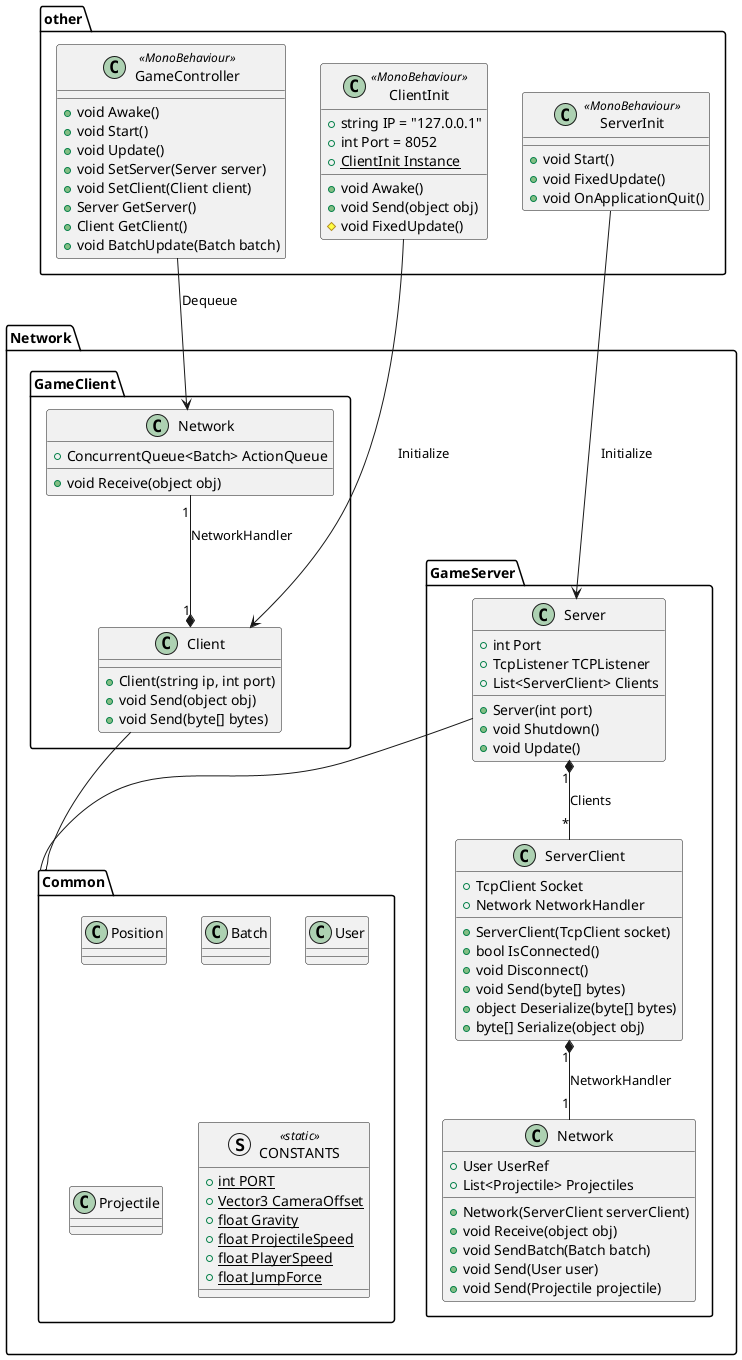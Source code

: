@startuml

set separator ::

namespace Network{
    namespace GameClient{
        class Client {
            + Client(string ip, int port)
            + void Send(object obj)
            + void Send(byte[] bytes)
        }
        class Network {
            + ConcurrentQueue<Batch> ActionQueue
            + void Receive(object obj)
        }
    }
    namespace GameServer{
        class Server{
            + int Port
            + TcpListener TCPListener
            + List<ServerClient> Clients
            + Server(int port)
            + void Shutdown()
            + void Update()
        }
        class ServerClient{
            + TcpClient Socket
            + Network NetworkHandler
            + ServerClient(TcpClient socket)
            + bool IsConnected()
            + void Disconnect()
            + void Send(byte[] bytes)
            + object Deserialize(byte[] bytes)
            + byte[] Serialize(object obj)
        }
        class Network{
            + User UserRef
            + List<Projectile> Projectiles
            + Network(ServerClient serverClient)
            + void Receive(object obj)
            + void SendBatch(Batch batch)
            + void Send(User user)
            + void Send(Projectile projectile)
        }
    }
    namespace Common{
        class Position{}
        class Batch{}
        class User{}
        class Projectile{}
        struct CONSTANTS <<static>> {
            + {static} int PORT
            + {static} Vector3 CameraOffset
            + {static} float Gravity
            + {static} float ProjectileSpeed
            + {static} float PlayerSpeed
            + {static} float JumpForce
        }
    }
}


namespace other{
    class GameController <<MonoBehaviour>>{
        + void Awake()
        + void Start()
        + void Update()
        + void SetServer(Server server)
        + void SetClient(Client client)
        + Server GetServer()
        + Client GetClient()
        + void BatchUpdate(Batch batch)
    }
    class ClientInit <<MonoBehaviour>>{
        + string IP = "127.0.0.1"
        + int Port = 8052
        + {static} ClientInit Instance
        + void Awake()
        + void Send(object obj)
        # void FixedUpdate()
    }
    class ServerInit <<MonoBehaviour>>{
        + void Start()
        + void FixedUpdate()
        + void OnApplicationQuit()
    }
}

Network::Common -up- Network::GameClient::Client
Network::Common -up- Network::GameServer::Server
Network::GameServer::Server "1" *-- "*" Network::GameServer::ServerClient : Clients
Network::GameServer::ServerClient "1" *-- "1" Network::GameServer::Network : NetworkHandler
Network::GameClient::Client "1" *-up- "1" Network::GameClient::Network : NetworkHandler

other::GameController --> Network::GameClient::Network : Dequeue
other::ClientInit --> Network::GameClient::Client : Initialize
other::ServerInit --> Network::GameServer::Server : Initialize


@enduml

